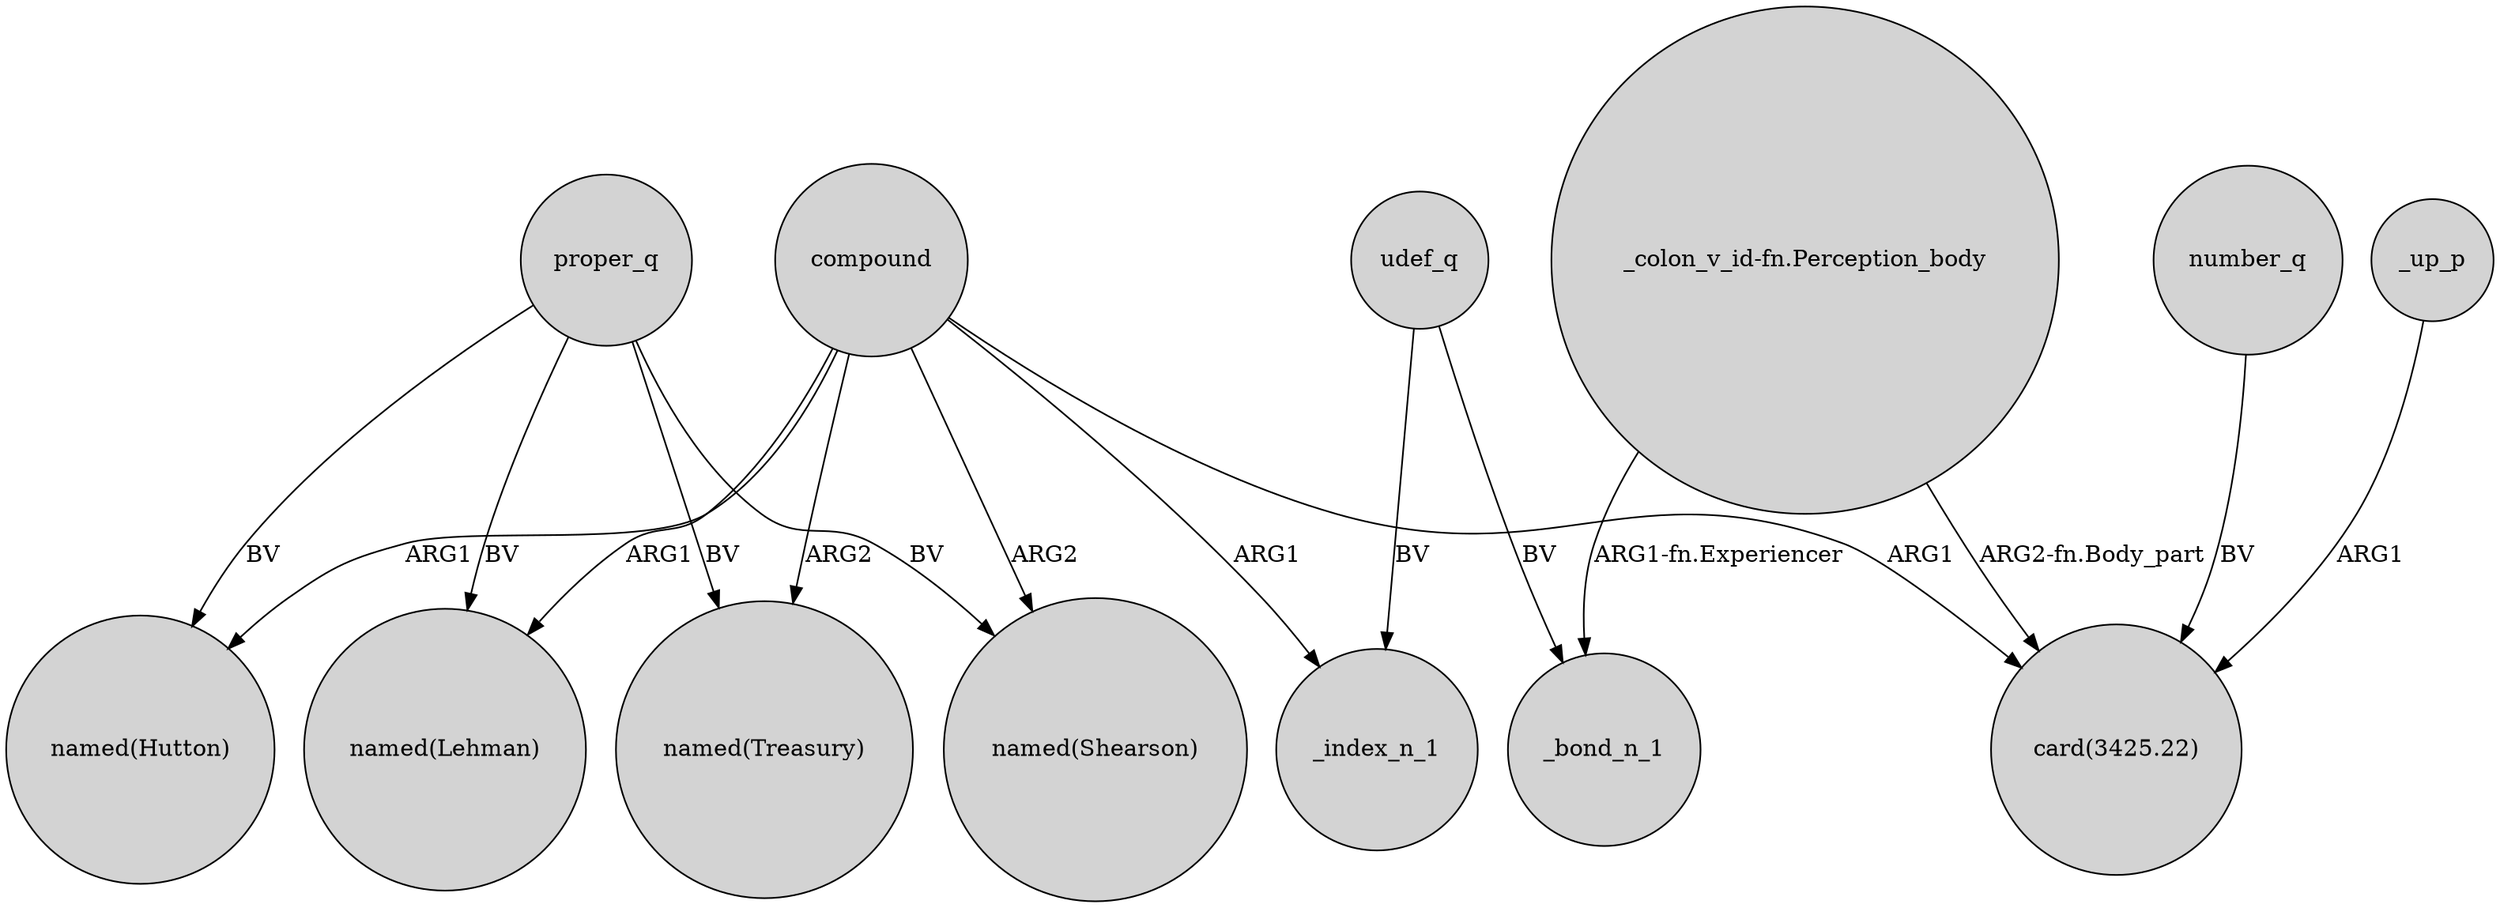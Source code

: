 digraph {
	node [shape=circle style=filled]
	udef_q -> _index_n_1 [label=BV]
	compound -> "named(Hutton)" [label=ARG1]
	proper_q -> "named(Hutton)" [label=BV]
	compound -> "named(Treasury)" [label=ARG2]
	proper_q -> "named(Lehman)" [label=BV]
	compound -> "named(Shearson)" [label=ARG2]
	udef_q -> _bond_n_1 [label=BV]
	proper_q -> "named(Shearson)" [label=BV]
	number_q -> "card(3425.22)" [label=BV]
	"_colon_v_id-fn.Perception_body" -> _bond_n_1 [label="ARG1-fn.Experiencer"]
	"_colon_v_id-fn.Perception_body" -> "card(3425.22)" [label="ARG2-fn.Body_part"]
	compound -> "card(3425.22)" [label=ARG1]
	compound -> _index_n_1 [label=ARG1]
	proper_q -> "named(Treasury)" [label=BV]
	compound -> "named(Lehman)" [label=ARG1]
	_up_p -> "card(3425.22)" [label=ARG1]
}
